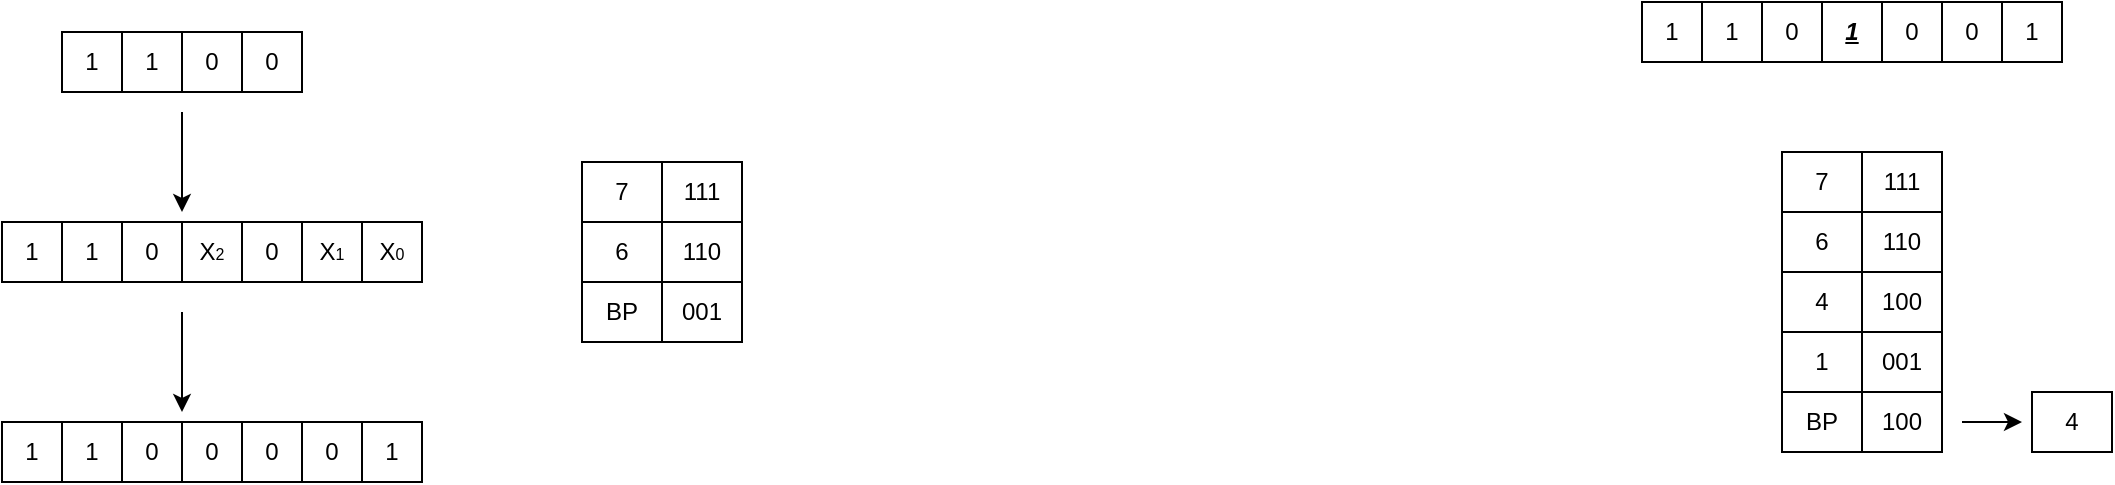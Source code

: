<mxfile version="10.6.0" type="device"><diagram id="f5lO9Q-xHPlvLUfJNuDv" name="Page-1"><mxGraphModel dx="840" dy="429" grid="1" gridSize="10" guides="1" tooltips="1" connect="1" arrows="1" fold="1" page="1" pageScale="1" pageWidth="827" pageHeight="1169" math="0" shadow="0"><root><mxCell id="0"/><mxCell id="1" parent="0"/><mxCell id="Sl-L3ILLZRklqSKtn0p4-1" value="1" style="whiteSpace=wrap;html=1;aspect=fixed;" parent="1" vertex="1"><mxGeometry x="270" y="110" width="30" height="30" as="geometry"/></mxCell><mxCell id="Sl-L3ILLZRklqSKtn0p4-5" style="rounded=0;orthogonalLoop=1;jettySize=auto;html=1;" parent="1" edge="1"><mxGeometry relative="1" as="geometry"><mxPoint x="330" y="200" as="targetPoint"/><mxPoint x="330" y="150" as="sourcePoint"/></mxGeometry></mxCell><mxCell id="Sl-L3ILLZRklqSKtn0p4-2" value="1" style="whiteSpace=wrap;html=1;aspect=fixed;gradientColor=#ffffff;" parent="1" vertex="1"><mxGeometry x="300" y="110" width="30" height="30" as="geometry"/></mxCell><mxCell id="Sl-L3ILLZRklqSKtn0p4-3" value="0" style="whiteSpace=wrap;html=1;aspect=fixed;" parent="1" vertex="1"><mxGeometry x="330" y="110" width="30" height="30" as="geometry"/></mxCell><mxCell id="Sl-L3ILLZRklqSKtn0p4-4" value="0" style="whiteSpace=wrap;html=1;aspect=fixed;" parent="1" vertex="1"><mxGeometry x="360" y="110" width="30" height="30" as="geometry"/></mxCell><mxCell id="Sl-L3ILLZRklqSKtn0p4-7" value="1" style="whiteSpace=wrap;html=1;aspect=fixed;" parent="1" vertex="1"><mxGeometry x="240" y="205" width="30" height="30" as="geometry"/></mxCell><mxCell id="Sl-L3ILLZRklqSKtn0p4-8" value="1" style="whiteSpace=wrap;html=1;aspect=fixed;" parent="1" vertex="1"><mxGeometry x="270" y="205" width="30" height="30" as="geometry"/></mxCell><mxCell id="Sl-L3ILLZRklqSKtn0p4-9" value="&lt;div align=&quot;center&quot;&gt;X&lt;font style=&quot;font-size: 8px&quot;&gt;0&lt;/font&gt;&lt;/div&gt;" style="whiteSpace=wrap;html=1;aspect=fixed;" parent="1" vertex="1"><mxGeometry x="420" y="205" width="30" height="30" as="geometry"/></mxCell><mxCell id="Sl-L3ILLZRklqSKtn0p4-10" value="X&lt;font style=&quot;font-size: 8px&quot;&gt;1&lt;/font&gt;" style="whiteSpace=wrap;html=1;aspect=fixed;" parent="1" vertex="1"><mxGeometry x="390" y="205" width="30" height="30" as="geometry"/></mxCell><mxCell id="Sl-L3ILLZRklqSKtn0p4-11" value="0" style="whiteSpace=wrap;html=1;aspect=fixed;" parent="1" vertex="1"><mxGeometry x="360" y="205" width="30" height="30" as="geometry"/></mxCell><mxCell id="o3gOLhSmvChdVK4EygrR-33" style="rounded=0;orthogonalLoop=1;jettySize=auto;html=1;" edge="1" parent="1"><mxGeometry relative="1" as="geometry"><mxPoint x="330" y="300" as="targetPoint"/><mxPoint x="330" y="250" as="sourcePoint"/></mxGeometry></mxCell><mxCell id="Sl-L3ILLZRklqSKtn0p4-13" value="X&lt;font style=&quot;font-size: 8px&quot;&gt;2&lt;/font&gt;" style="whiteSpace=wrap;html=1;aspect=fixed;" parent="1" vertex="1"><mxGeometry x="330" y="205" width="30" height="30" as="geometry"/></mxCell><mxCell id="Sl-L3ILLZRklqSKtn0p4-16" value="0" style="whiteSpace=wrap;html=1;aspect=fixed;" parent="1" vertex="1"><mxGeometry x="300" y="205" width="30" height="30" as="geometry"/></mxCell><mxCell id="o3gOLhSmvChdVK4EygrR-27" value="7" style="rounded=0;whiteSpace=wrap;html=1;" vertex="1" parent="1"><mxGeometry x="530" y="175" width="40" height="30" as="geometry"/></mxCell><mxCell id="o3gOLhSmvChdVK4EygrR-28" value="6" style="rounded=0;whiteSpace=wrap;html=1;" vertex="1" parent="1"><mxGeometry x="530" y="205" width="40" height="30" as="geometry"/></mxCell><mxCell id="o3gOLhSmvChdVK4EygrR-29" value="111" style="rounded=0;whiteSpace=wrap;html=1;" vertex="1" parent="1"><mxGeometry x="570" y="175" width="40" height="30" as="geometry"/></mxCell><mxCell id="o3gOLhSmvChdVK4EygrR-30" value="110" style="rounded=0;whiteSpace=wrap;html=1;" vertex="1" parent="1"><mxGeometry x="570" y="205" width="40" height="30" as="geometry"/></mxCell><mxCell id="o3gOLhSmvChdVK4EygrR-31" value="BP" style="rounded=0;whiteSpace=wrap;html=1;" vertex="1" parent="1"><mxGeometry x="530" y="235" width="40" height="30" as="geometry"/></mxCell><mxCell id="o3gOLhSmvChdVK4EygrR-32" value="001" style="rounded=0;whiteSpace=wrap;html=1;" vertex="1" parent="1"><mxGeometry x="570" y="235" width="40" height="30" as="geometry"/></mxCell><mxCell id="o3gOLhSmvChdVK4EygrR-35" value="1" style="whiteSpace=wrap;html=1;aspect=fixed;" vertex="1" parent="1"><mxGeometry x="240" y="305" width="30" height="30" as="geometry"/></mxCell><mxCell id="o3gOLhSmvChdVK4EygrR-36" value="1" style="whiteSpace=wrap;html=1;aspect=fixed;" vertex="1" parent="1"><mxGeometry x="270" y="305" width="30" height="30" as="geometry"/></mxCell><mxCell id="o3gOLhSmvChdVK4EygrR-37" value="1" style="whiteSpace=wrap;html=1;aspect=fixed;" vertex="1" parent="1"><mxGeometry x="420" y="305" width="30" height="30" as="geometry"/></mxCell><mxCell id="o3gOLhSmvChdVK4EygrR-38" value="0" style="whiteSpace=wrap;html=1;aspect=fixed;" vertex="1" parent="1"><mxGeometry x="390" y="305" width="30" height="30" as="geometry"/></mxCell><mxCell id="o3gOLhSmvChdVK4EygrR-39" value="0" style="whiteSpace=wrap;html=1;aspect=fixed;" vertex="1" parent="1"><mxGeometry x="360" y="305" width="30" height="30" as="geometry"/></mxCell><mxCell id="o3gOLhSmvChdVK4EygrR-40" value="0" style="whiteSpace=wrap;html=1;aspect=fixed;" vertex="1" parent="1"><mxGeometry x="330" y="305" width="30" height="30" as="geometry"/></mxCell><mxCell id="o3gOLhSmvChdVK4EygrR-41" value="0" style="whiteSpace=wrap;html=1;aspect=fixed;" vertex="1" parent="1"><mxGeometry x="300" y="305" width="30" height="30" as="geometry"/></mxCell><mxCell id="o3gOLhSmvChdVK4EygrR-56" value="1" style="whiteSpace=wrap;html=1;aspect=fixed;" vertex="1" parent="1"><mxGeometry x="1060" y="95" width="30" height="30" as="geometry"/></mxCell><mxCell id="o3gOLhSmvChdVK4EygrR-57" value="1" style="whiteSpace=wrap;html=1;aspect=fixed;" vertex="1" parent="1"><mxGeometry x="1090" y="95" width="30" height="30" as="geometry"/></mxCell><mxCell id="o3gOLhSmvChdVK4EygrR-58" value="1" style="whiteSpace=wrap;html=1;aspect=fixed;" vertex="1" parent="1"><mxGeometry x="1240" y="95" width="30" height="30" as="geometry"/></mxCell><mxCell id="o3gOLhSmvChdVK4EygrR-59" value="0" style="whiteSpace=wrap;html=1;aspect=fixed;" vertex="1" parent="1"><mxGeometry x="1210" y="95" width="30" height="30" as="geometry"/></mxCell><mxCell id="o3gOLhSmvChdVK4EygrR-60" value="0" style="whiteSpace=wrap;html=1;aspect=fixed;" vertex="1" parent="1"><mxGeometry x="1180" y="95" width="30" height="30" as="geometry"/></mxCell><mxCell id="o3gOLhSmvChdVK4EygrR-61" value="&lt;u&gt;&lt;i&gt;&lt;b&gt;1&lt;/b&gt;&lt;/i&gt;&lt;/u&gt;" style="whiteSpace=wrap;html=1;aspect=fixed;" vertex="1" parent="1"><mxGeometry x="1150" y="95" width="30" height="30" as="geometry"/></mxCell><mxCell id="o3gOLhSmvChdVK4EygrR-62" value="0" style="whiteSpace=wrap;html=1;aspect=fixed;" vertex="1" parent="1"><mxGeometry x="1120" y="95" width="30" height="30" as="geometry"/></mxCell><mxCell id="o3gOLhSmvChdVK4EygrR-63" value="7" style="rounded=0;whiteSpace=wrap;html=1;" vertex="1" parent="1"><mxGeometry x="1130" y="170" width="40" height="30" as="geometry"/></mxCell><mxCell id="o3gOLhSmvChdVK4EygrR-64" value="6" style="rounded=0;whiteSpace=wrap;html=1;" vertex="1" parent="1"><mxGeometry x="1130" y="200" width="40" height="30" as="geometry"/></mxCell><mxCell id="o3gOLhSmvChdVK4EygrR-65" value="111" style="rounded=0;whiteSpace=wrap;html=1;" vertex="1" parent="1"><mxGeometry x="1170" y="170" width="40" height="30" as="geometry"/></mxCell><mxCell id="o3gOLhSmvChdVK4EygrR-66" value="110" style="rounded=0;whiteSpace=wrap;html=1;" vertex="1" parent="1"><mxGeometry x="1170" y="200" width="40" height="30" as="geometry"/></mxCell><mxCell id="o3gOLhSmvChdVK4EygrR-67" value="4" style="rounded=0;whiteSpace=wrap;html=1;" vertex="1" parent="1"><mxGeometry x="1130" y="230" width="40" height="30" as="geometry"/></mxCell><mxCell id="o3gOLhSmvChdVK4EygrR-68" value="100" style="rounded=0;whiteSpace=wrap;html=1;" vertex="1" parent="1"><mxGeometry x="1170" y="230" width="40" height="30" as="geometry"/></mxCell><mxCell id="o3gOLhSmvChdVK4EygrR-69" value="1" style="rounded=0;whiteSpace=wrap;html=1;" vertex="1" parent="1"><mxGeometry x="1130" y="260" width="40" height="30" as="geometry"/></mxCell><mxCell id="o3gOLhSmvChdVK4EygrR-70" value="001" style="rounded=0;whiteSpace=wrap;html=1;" vertex="1" parent="1"><mxGeometry x="1170" y="260" width="40" height="30" as="geometry"/></mxCell><mxCell id="o3gOLhSmvChdVK4EygrR-71" value="BP" style="rounded=0;whiteSpace=wrap;html=1;" vertex="1" parent="1"><mxGeometry x="1130" y="290" width="40" height="30" as="geometry"/></mxCell><mxCell id="o3gOLhSmvChdVK4EygrR-76" style="edgeStyle=none;rounded=0;orthogonalLoop=1;jettySize=auto;html=1;" edge="1" parent="1"><mxGeometry relative="1" as="geometry"><mxPoint x="1250" y="305" as="targetPoint"/><mxPoint x="1220" y="305" as="sourcePoint"/></mxGeometry></mxCell><mxCell id="o3gOLhSmvChdVK4EygrR-74" value="100" style="rounded=0;whiteSpace=wrap;html=1;" vertex="1" parent="1"><mxGeometry x="1170" y="290" width="40" height="30" as="geometry"/></mxCell><mxCell id="o3gOLhSmvChdVK4EygrR-75" value="4" style="rounded=0;whiteSpace=wrap;html=1;" vertex="1" parent="1"><mxGeometry x="1255" y="290" width="40" height="30" as="geometry"/></mxCell></root></mxGraphModel></diagram></mxfile>